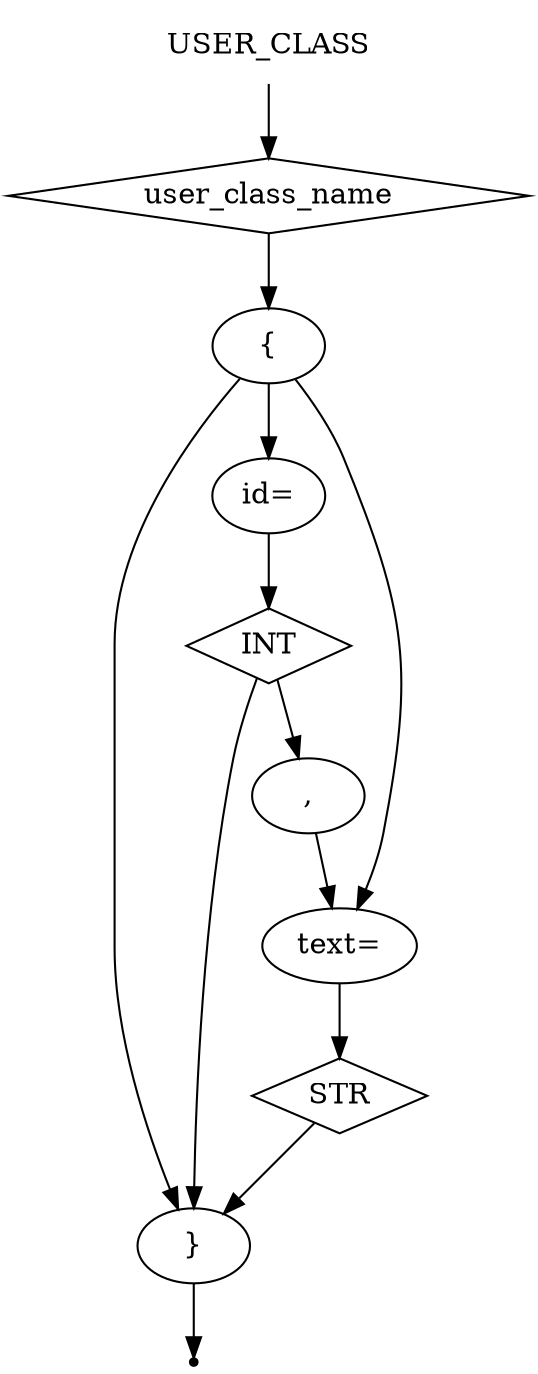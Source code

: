 digraph USER_CLASS {
    start [label=USER_CLASS shape=plaintext]
    X [label=user_class_name shape=diamond]
    A [label="{" shape=oval]
    B [label="}" shape=oval]
    C [label="id=" shape=oval]
    D [label=INT shape=diamond]
    E [label="text=" shape=oval]
    F [label=STR shape=diamond]
    G [label="," shape=oval]
    end [label="" shape=point]
    start -> X
    X -> A
    A -> B
    B -> end
    A -> C
    C -> D
    D -> G
    G -> E
    E -> F
    F -> B
    D -> B
    A -> E
}
